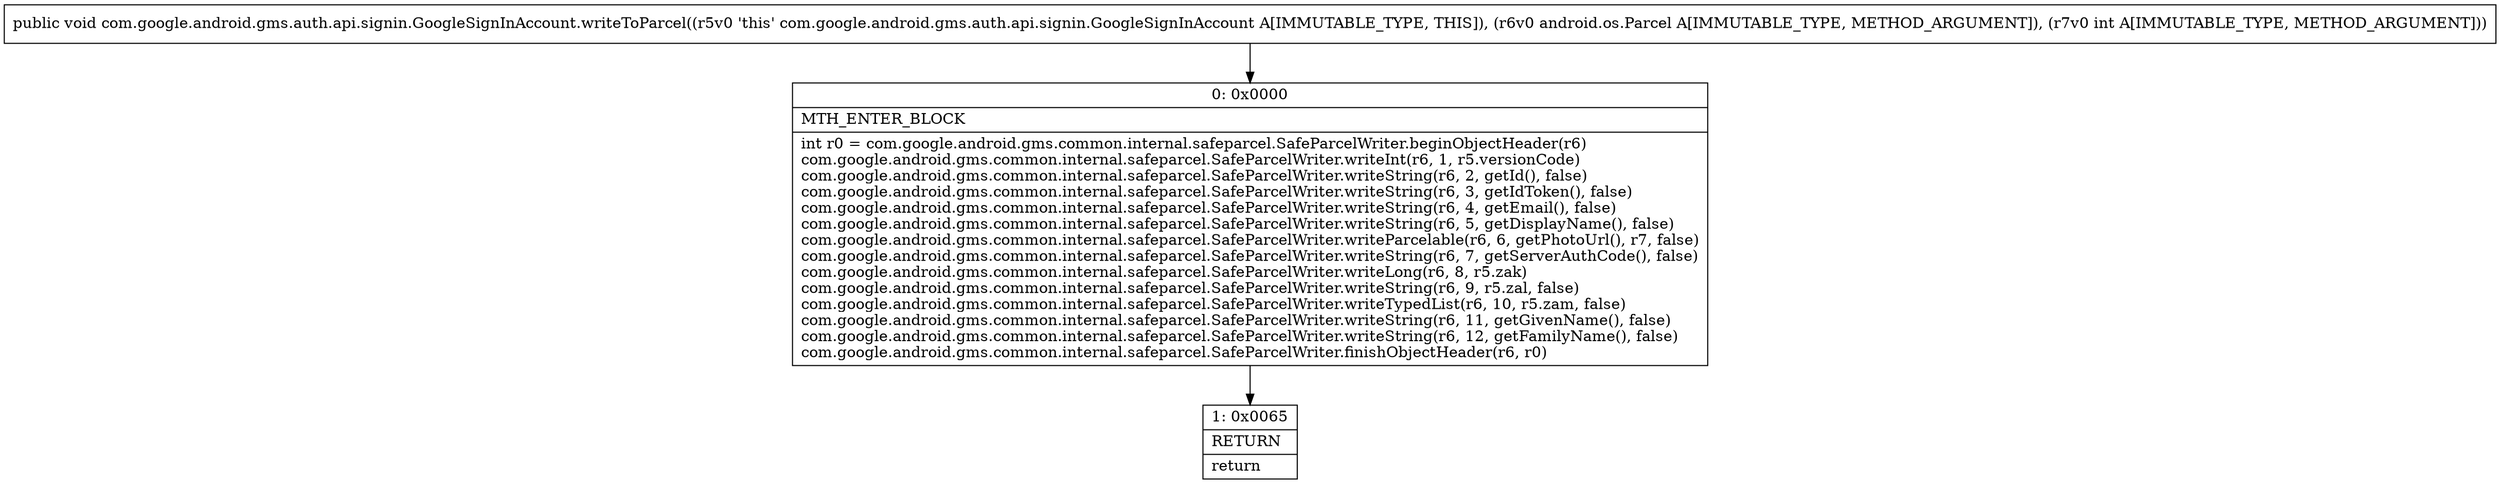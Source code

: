 digraph "CFG forcom.google.android.gms.auth.api.signin.GoogleSignInAccount.writeToParcel(Landroid\/os\/Parcel;I)V" {
Node_0 [shape=record,label="{0\:\ 0x0000|MTH_ENTER_BLOCK\l|int r0 = com.google.android.gms.common.internal.safeparcel.SafeParcelWriter.beginObjectHeader(r6)\lcom.google.android.gms.common.internal.safeparcel.SafeParcelWriter.writeInt(r6, 1, r5.versionCode)\lcom.google.android.gms.common.internal.safeparcel.SafeParcelWriter.writeString(r6, 2, getId(), false)\lcom.google.android.gms.common.internal.safeparcel.SafeParcelWriter.writeString(r6, 3, getIdToken(), false)\lcom.google.android.gms.common.internal.safeparcel.SafeParcelWriter.writeString(r6, 4, getEmail(), false)\lcom.google.android.gms.common.internal.safeparcel.SafeParcelWriter.writeString(r6, 5, getDisplayName(), false)\lcom.google.android.gms.common.internal.safeparcel.SafeParcelWriter.writeParcelable(r6, 6, getPhotoUrl(), r7, false)\lcom.google.android.gms.common.internal.safeparcel.SafeParcelWriter.writeString(r6, 7, getServerAuthCode(), false)\lcom.google.android.gms.common.internal.safeparcel.SafeParcelWriter.writeLong(r6, 8, r5.zak)\lcom.google.android.gms.common.internal.safeparcel.SafeParcelWriter.writeString(r6, 9, r5.zal, false)\lcom.google.android.gms.common.internal.safeparcel.SafeParcelWriter.writeTypedList(r6, 10, r5.zam, false)\lcom.google.android.gms.common.internal.safeparcel.SafeParcelWriter.writeString(r6, 11, getGivenName(), false)\lcom.google.android.gms.common.internal.safeparcel.SafeParcelWriter.writeString(r6, 12, getFamilyName(), false)\lcom.google.android.gms.common.internal.safeparcel.SafeParcelWriter.finishObjectHeader(r6, r0)\l}"];
Node_1 [shape=record,label="{1\:\ 0x0065|RETURN\l|return\l}"];
MethodNode[shape=record,label="{public void com.google.android.gms.auth.api.signin.GoogleSignInAccount.writeToParcel((r5v0 'this' com.google.android.gms.auth.api.signin.GoogleSignInAccount A[IMMUTABLE_TYPE, THIS]), (r6v0 android.os.Parcel A[IMMUTABLE_TYPE, METHOD_ARGUMENT]), (r7v0 int A[IMMUTABLE_TYPE, METHOD_ARGUMENT])) }"];
MethodNode -> Node_0;
Node_0 -> Node_1;
}

